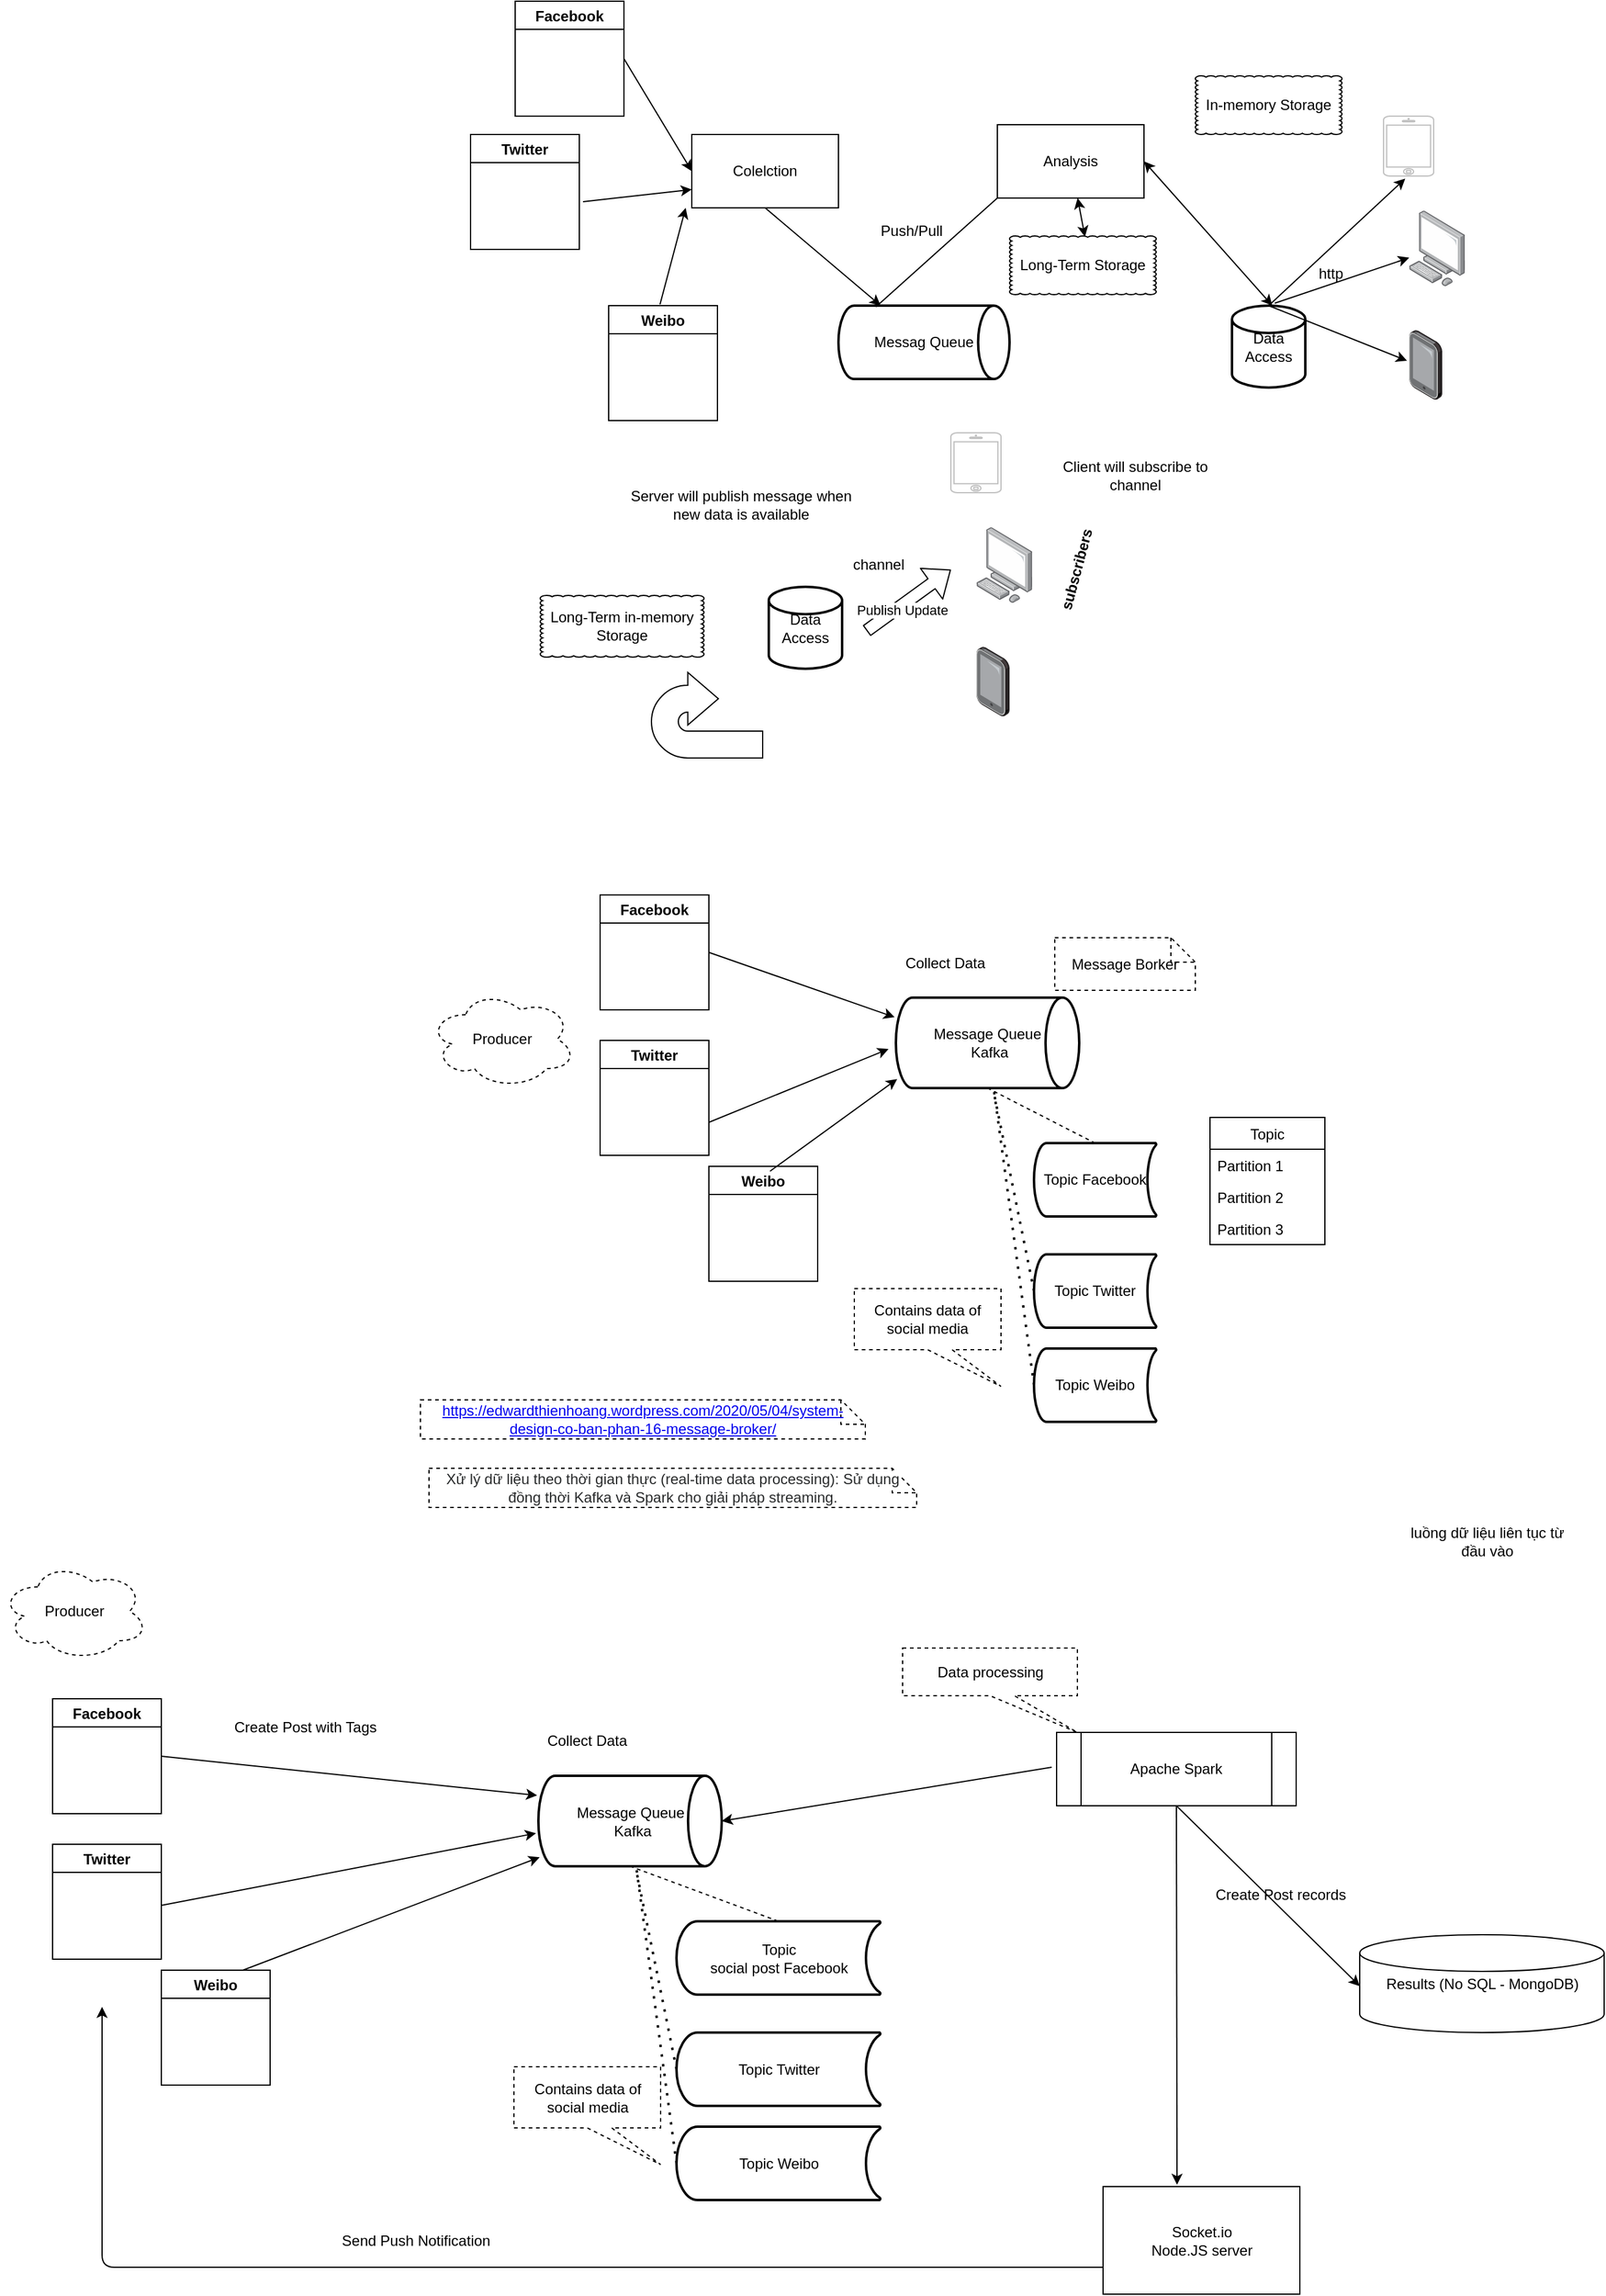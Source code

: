 <mxfile version="13.5.9" type="github">
  <diagram id="zB4D0Zn1a5sWIB_5QHZO" name="Page-1">
    <mxGraphModel dx="3342" dy="794" grid="1" gridSize="7" guides="1" tooltips="1" connect="1" arrows="1" fold="1" page="1" pageScale="1" pageWidth="1920" pageHeight="1200" math="0" shadow="0">
      <root>
        <mxCell id="0" />
        <mxCell id="1" parent="0" />
        <mxCell id="u7dPjCdoEQU-WYultVdr-2" value="Messag Queue&lt;br&gt;" style="strokeWidth=2;html=1;shape=mxgraph.flowchart.direct_data;whiteSpace=wrap;" parent="1" vertex="1">
          <mxGeometry x="307" y="274" width="140" height="60" as="geometry" />
        </mxCell>
        <mxCell id="u7dPjCdoEQU-WYultVdr-3" value="Colelction" style="rounded=0;whiteSpace=wrap;html=1;" parent="1" vertex="1">
          <mxGeometry x="187" y="134" width="120" height="60" as="geometry" />
        </mxCell>
        <mxCell id="u7dPjCdoEQU-WYultVdr-6" value="" style="endArrow=classic;html=1;exitX=0.5;exitY=1;exitDx=0;exitDy=0;" parent="1" source="u7dPjCdoEQU-WYultVdr-3" target="u7dPjCdoEQU-WYultVdr-2" edge="1">
          <mxGeometry width="50" height="50" relative="1" as="geometry">
            <mxPoint x="207" y="384" as="sourcePoint" />
            <mxPoint x="257" y="334" as="targetPoint" />
          </mxGeometry>
        </mxCell>
        <mxCell id="u7dPjCdoEQU-WYultVdr-7" value="Analysis" style="rounded=0;whiteSpace=wrap;html=1;" parent="1" vertex="1">
          <mxGeometry x="437" y="126" width="120" height="60" as="geometry" />
        </mxCell>
        <mxCell id="u7dPjCdoEQU-WYultVdr-81" value="Data Access" style="strokeWidth=2;html=1;shape=mxgraph.flowchart.database;whiteSpace=wrap;" parent="1" vertex="1">
          <mxGeometry x="629" y="274" width="60" height="67" as="geometry" />
        </mxCell>
        <mxCell id="u7dPjCdoEQU-WYultVdr-82" value="Long-Term Storage" style="whiteSpace=wrap;html=1;shape=mxgraph.basic.cloud_rect" parent="1" vertex="1">
          <mxGeometry x="447" y="217" width="120" height="48" as="geometry" />
        </mxCell>
        <mxCell id="u7dPjCdoEQU-WYultVdr-83" value="" style="endArrow=classic;startArrow=classic;html=1;exitX=0.514;exitY=0.015;exitDx=0;exitDy=0;exitPerimeter=0;" parent="1" source="u7dPjCdoEQU-WYultVdr-82" target="u7dPjCdoEQU-WYultVdr-7" edge="1">
          <mxGeometry width="50" height="50" relative="1" as="geometry">
            <mxPoint x="459" y="244" as="sourcePoint" />
            <mxPoint x="509" y="194" as="targetPoint" />
          </mxGeometry>
        </mxCell>
        <mxCell id="u7dPjCdoEQU-WYultVdr-84" value="In-memory Storage" style="whiteSpace=wrap;html=1;shape=mxgraph.basic.cloud_rect" parent="1" vertex="1">
          <mxGeometry x="599" y="86" width="120" height="48" as="geometry" />
        </mxCell>
        <mxCell id="u7dPjCdoEQU-WYultVdr-86" value="" style="endArrow=classic;startArrow=classic;html=1;entryX=1;entryY=0.5;entryDx=0;entryDy=0;" parent="1" target="u7dPjCdoEQU-WYultVdr-7" edge="1">
          <mxGeometry width="50" height="50" relative="1" as="geometry">
            <mxPoint x="662" y="274" as="sourcePoint" />
            <mxPoint x="712" y="224" as="targetPoint" />
          </mxGeometry>
        </mxCell>
        <mxCell id="u7dPjCdoEQU-WYultVdr-87" value="" style="endArrow=none;html=1;exitX=0.219;exitY=0.016;exitDx=0;exitDy=0;exitPerimeter=0;" parent="1" source="u7dPjCdoEQU-WYultVdr-2" edge="1">
          <mxGeometry width="50" height="50" relative="1" as="geometry">
            <mxPoint x="387" y="236" as="sourcePoint" />
            <mxPoint x="437" y="186" as="targetPoint" />
          </mxGeometry>
        </mxCell>
        <mxCell id="u7dPjCdoEQU-WYultVdr-89" value="Push/Pull" style="text;html=1;strokeColor=none;fillColor=none;align=center;verticalAlign=middle;whiteSpace=wrap;rounded=0;" parent="1" vertex="1">
          <mxGeometry x="347" y="203" width="40" height="20" as="geometry" />
        </mxCell>
        <mxCell id="u7dPjCdoEQU-WYultVdr-90" value="" style="html=1;verticalLabelPosition=bottom;labelBackgroundColor=#ffffff;verticalAlign=top;shadow=0;dashed=0;strokeWidth=1;shape=mxgraph.ios7.misc.iphone;strokeColor=#c0c0c0;" parent="1" vertex="1">
          <mxGeometry x="753" y="119" width="41" height="49" as="geometry" />
        </mxCell>
        <mxCell id="u7dPjCdoEQU-WYultVdr-91" value="" style="endArrow=classic;html=1;entryX=0.432;entryY=1.044;entryDx=0;entryDy=0;entryPerimeter=0;exitX=0.5;exitY=0;exitDx=0;exitDy=0;exitPerimeter=0;" parent="1" source="u7dPjCdoEQU-WYultVdr-81" target="u7dPjCdoEQU-WYultVdr-90" edge="1">
          <mxGeometry width="50" height="50" relative="1" as="geometry">
            <mxPoint x="669" y="266" as="sourcePoint" />
            <mxPoint x="747" y="224" as="targetPoint" />
          </mxGeometry>
        </mxCell>
        <mxCell id="u7dPjCdoEQU-WYultVdr-92" value="http" style="text;html=1;strokeColor=none;fillColor=none;align=center;verticalAlign=middle;whiteSpace=wrap;rounded=0;" parent="1" vertex="1">
          <mxGeometry x="690" y="238" width="40" height="20" as="geometry" />
        </mxCell>
        <mxCell id="u7dPjCdoEQU-WYultVdr-93" value="" style="points=[];aspect=fixed;html=1;align=center;shadow=0;dashed=0;image;image=img/lib/allied_telesis/computer_and_terminals/Personal_Computer.svg;" parent="1" vertex="1">
          <mxGeometry x="774" y="196.2" width="45.6" height="61.8" as="geometry" />
        </mxCell>
        <mxCell id="u7dPjCdoEQU-WYultVdr-98" value="" style="endArrow=classic;html=1;" parent="1" target="u7dPjCdoEQU-WYultVdr-93" edge="1">
          <mxGeometry width="50" height="50" relative="1" as="geometry">
            <mxPoint x="664" y="272" as="sourcePoint" />
            <mxPoint x="730" y="224" as="targetPoint" />
          </mxGeometry>
        </mxCell>
        <mxCell id="u7dPjCdoEQU-WYultVdr-99" value="" style="points=[];aspect=fixed;html=1;align=center;shadow=0;dashed=0;image;image=img/lib/allied_telesis/computer_and_terminals/Tablet.svg;" parent="1" vertex="1">
          <mxGeometry x="774" y="294" width="27" height="57" as="geometry" />
        </mxCell>
        <mxCell id="u7dPjCdoEQU-WYultVdr-100" value="" style="endArrow=classic;html=1;entryX=-0.066;entryY=0.44;entryDx=0;entryDy=0;entryPerimeter=0;exitX=0.5;exitY=0;exitDx=0;exitDy=0;exitPerimeter=0;" parent="1" source="u7dPjCdoEQU-WYultVdr-81" target="u7dPjCdoEQU-WYultVdr-99" edge="1">
          <mxGeometry width="50" height="50" relative="1" as="geometry">
            <mxPoint x="694" y="294" as="sourcePoint" />
            <mxPoint x="744" y="244" as="targetPoint" />
          </mxGeometry>
        </mxCell>
        <mxCell id="u7dPjCdoEQU-WYultVdr-101" value="Data Access" style="strokeWidth=2;html=1;shape=mxgraph.flowchart.database;whiteSpace=wrap;" parent="1" vertex="1">
          <mxGeometry x="250" y="504" width="60" height="67" as="geometry" />
        </mxCell>
        <mxCell id="u7dPjCdoEQU-WYultVdr-102" value="" style="html=1;verticalLabelPosition=bottom;labelBackgroundColor=#ffffff;verticalAlign=top;shadow=0;dashed=0;strokeWidth=1;shape=mxgraph.ios7.misc.iphone;strokeColor=#c0c0c0;" parent="1" vertex="1">
          <mxGeometry x="399" y="378" width="41" height="49" as="geometry" />
        </mxCell>
        <mxCell id="u7dPjCdoEQU-WYultVdr-104" value="channel" style="text;html=1;strokeColor=none;fillColor=none;align=center;verticalAlign=middle;whiteSpace=wrap;rounded=0;" parent="1" vertex="1">
          <mxGeometry x="320" y="476" width="40" height="20" as="geometry" />
        </mxCell>
        <mxCell id="u7dPjCdoEQU-WYultVdr-105" value="" style="points=[];aspect=fixed;html=1;align=center;shadow=0;dashed=0;image;image=img/lib/allied_telesis/computer_and_terminals/Personal_Computer.svg;" parent="1" vertex="1">
          <mxGeometry x="420" y="455.2" width="45.6" height="61.8" as="geometry" />
        </mxCell>
        <mxCell id="u7dPjCdoEQU-WYultVdr-107" value="" style="points=[];aspect=fixed;html=1;align=center;shadow=0;dashed=0;image;image=img/lib/allied_telesis/computer_and_terminals/Tablet.svg;" parent="1" vertex="1">
          <mxGeometry x="420" y="553" width="27" height="57" as="geometry" />
        </mxCell>
        <mxCell id="u7dPjCdoEQU-WYultVdr-109" value="subscribers" style="text;html=1;strokeColor=none;fillColor=none;align=center;verticalAlign=middle;whiteSpace=wrap;rounded=0;rotation=-75;fontStyle=1" parent="1" vertex="1">
          <mxGeometry x="465.6" y="476" width="73" height="28" as="geometry" />
        </mxCell>
        <mxCell id="u7dPjCdoEQU-WYultVdr-112" value="" style="shape=flexArrow;endArrow=classic;html=1;" parent="1" edge="1">
          <mxGeometry width="50" height="50" relative="1" as="geometry">
            <mxPoint x="330" y="540" as="sourcePoint" />
            <mxPoint x="399" y="490" as="targetPoint" />
          </mxGeometry>
        </mxCell>
        <mxCell id="u7dPjCdoEQU-WYultVdr-113" value="Publish Update" style="edgeLabel;html=1;align=center;verticalAlign=middle;resizable=0;points=[];" parent="u7dPjCdoEQU-WYultVdr-112" vertex="1" connectable="0">
          <mxGeometry x="-0.23" y="-3" relative="1" as="geometry">
            <mxPoint as="offset" />
          </mxGeometry>
        </mxCell>
        <mxCell id="u7dPjCdoEQU-WYultVdr-114" value="Long-Term in-memory Storage" style="whiteSpace=wrap;html=1;shape=mxgraph.basic.cloud_rect" parent="1" vertex="1">
          <mxGeometry x="63" y="511" width="134" height="50.5" as="geometry" />
        </mxCell>
        <mxCell id="u7dPjCdoEQU-WYultVdr-115" value="" style="html=1;shadow=0;dashed=0;align=center;verticalAlign=middle;shape=mxgraph.arrows2.uTurnArrow;dy=11;arrowHead=43;dx2=25;" parent="1" vertex="1">
          <mxGeometry x="154" y="574" width="91" height="70" as="geometry" />
        </mxCell>
        <mxCell id="u7dPjCdoEQU-WYultVdr-116" value="Client will subscribe to channel&lt;br&gt;" style="text;html=1;strokeColor=none;fillColor=none;align=center;verticalAlign=middle;whiteSpace=wrap;rounded=0;" parent="1" vertex="1">
          <mxGeometry x="473" y="399" width="154" height="28" as="geometry" />
        </mxCell>
        <mxCell id="u7dPjCdoEQU-WYultVdr-117" value="Server will publish message when new data is available" style="text;html=1;strokeColor=none;fillColor=none;align=center;verticalAlign=middle;whiteSpace=wrap;rounded=0;" parent="1" vertex="1">
          <mxGeometry x="126" y="427" width="203" height="20" as="geometry" />
        </mxCell>
        <mxCell id="24a-mGjXgg-N6J_SjT-v-1" value="Facebook" style="swimlane;" parent="1" vertex="1">
          <mxGeometry x="42.5" y="25" width="89" height="94" as="geometry" />
        </mxCell>
        <mxCell id="24a-mGjXgg-N6J_SjT-v-2" value="" style="endArrow=classic;html=1;entryX=0;entryY=0.5;entryDx=0;entryDy=0;exitX=1;exitY=0.5;exitDx=0;exitDy=0;" parent="1" target="u7dPjCdoEQU-WYultVdr-3" edge="1" source="24a-mGjXgg-N6J_SjT-v-1">
          <mxGeometry width="50" height="50" relative="1" as="geometry">
            <mxPoint x="98" y="168" as="sourcePoint" />
            <mxPoint x="148" y="118" as="targetPoint" />
          </mxGeometry>
        </mxCell>
        <mxCell id="24a-mGjXgg-N6J_SjT-v-3" value="Twitter" style="swimlane;" parent="1" vertex="1">
          <mxGeometry x="6" y="134" width="89" height="94" as="geometry" />
        </mxCell>
        <mxCell id="24a-mGjXgg-N6J_SjT-v-4" value="Weibo" style="swimlane;" parent="1" vertex="1">
          <mxGeometry x="119" y="274" width="89" height="94" as="geometry" />
        </mxCell>
        <mxCell id="24a-mGjXgg-N6J_SjT-v-5" value="" style="endArrow=classic;html=1;entryX=0;entryY=0.75;entryDx=0;entryDy=0;" parent="1" target="u7dPjCdoEQU-WYultVdr-3" edge="1">
          <mxGeometry width="50" height="50" relative="1" as="geometry">
            <mxPoint x="98" y="189" as="sourcePoint" />
            <mxPoint x="155" y="217" as="targetPoint" />
          </mxGeometry>
        </mxCell>
        <mxCell id="24a-mGjXgg-N6J_SjT-v-7" value="" style="endArrow=classic;html=1;" parent="1" edge="1">
          <mxGeometry width="50" height="50" relative="1" as="geometry">
            <mxPoint x="161" y="273" as="sourcePoint" />
            <mxPoint x="182" y="194" as="targetPoint" />
          </mxGeometry>
        </mxCell>
        <mxCell id="24a-mGjXgg-N6J_SjT-v-9" value="Message Queue&lt;br&gt;&amp;nbsp;Kafka" style="strokeWidth=2;html=1;shape=mxgraph.flowchart.direct_data;whiteSpace=wrap;" parent="1" vertex="1">
          <mxGeometry x="354" y="840" width="150" height="74" as="geometry" />
        </mxCell>
        <mxCell id="24a-mGjXgg-N6J_SjT-v-14" value="" style="endArrow=classic;html=1;entryX=-0.007;entryY=0.217;entryDx=0;entryDy=0;exitX=1;exitY=0.5;exitDx=0;exitDy=0;entryPerimeter=0;" parent="1" source="24a-mGjXgg-N6J_SjT-v-18" target="24a-mGjXgg-N6J_SjT-v-9" edge="1">
          <mxGeometry width="50" height="50" relative="1" as="geometry">
            <mxPoint x="180" y="872" as="sourcePoint" />
            <mxPoint x="269" y="868" as="targetPoint" />
          </mxGeometry>
        </mxCell>
        <mxCell id="24a-mGjXgg-N6J_SjT-v-15" value="Weibo" style="swimlane;" parent="1" vertex="1">
          <mxGeometry x="201" y="978" width="89" height="94" as="geometry" />
        </mxCell>
        <mxCell id="24a-mGjXgg-N6J_SjT-v-16" value="" style="endArrow=classic;html=1;" parent="1" edge="1">
          <mxGeometry width="50" height="50" relative="1" as="geometry">
            <mxPoint x="201" y="942" as="sourcePoint" />
            <mxPoint x="348" y="882" as="targetPoint" />
          </mxGeometry>
        </mxCell>
        <mxCell id="24a-mGjXgg-N6J_SjT-v-17" value="" style="endArrow=classic;html=1;entryX=0.007;entryY=0.9;entryDx=0;entryDy=0;entryPerimeter=0;" parent="1" target="24a-mGjXgg-N6J_SjT-v-9" edge="1">
          <mxGeometry width="50" height="50" relative="1" as="geometry">
            <mxPoint x="251" y="982" as="sourcePoint" />
            <mxPoint x="286" y="903" as="targetPoint" />
          </mxGeometry>
        </mxCell>
        <mxCell id="24a-mGjXgg-N6J_SjT-v-18" value="Facebook" style="swimlane;" parent="1" vertex="1">
          <mxGeometry x="112" y="756" width="89" height="94" as="geometry" />
        </mxCell>
        <mxCell id="24a-mGjXgg-N6J_SjT-v-19" value="Twitter" style="swimlane;" parent="1" vertex="1">
          <mxGeometry x="112" y="875" width="89" height="94" as="geometry" />
        </mxCell>
        <mxCell id="24a-mGjXgg-N6J_SjT-v-20" value="Collect Data&lt;br&gt;" style="text;html=1;strokeColor=none;fillColor=none;align=center;verticalAlign=middle;whiteSpace=wrap;rounded=0;" parent="1" vertex="1">
          <mxGeometry x="355.5" y="798" width="77" height="27" as="geometry" />
        </mxCell>
        <mxCell id="24a-mGjXgg-N6J_SjT-v-22" value="Topic Facebook" style="strokeWidth=2;html=1;shape=mxgraph.flowchart.stored_data;whiteSpace=wrap;" parent="1" vertex="1">
          <mxGeometry x="467" y="959" width="100" height="60" as="geometry" />
        </mxCell>
        <mxCell id="24a-mGjXgg-N6J_SjT-v-23" value="" style="endArrow=none;dashed=1;html=1;exitX=0.5;exitY=1;exitDx=0;exitDy=0;exitPerimeter=0;entryX=0.5;entryY=0;entryDx=0;entryDy=0;entryPerimeter=0;" parent="1" source="24a-mGjXgg-N6J_SjT-v-9" target="24a-mGjXgg-N6J_SjT-v-22" edge="1">
          <mxGeometry width="50" height="50" relative="1" as="geometry">
            <mxPoint x="397" y="1072" as="sourcePoint" />
            <mxPoint x="447" y="1022" as="targetPoint" />
          </mxGeometry>
        </mxCell>
        <mxCell id="24a-mGjXgg-N6J_SjT-v-24" value="Topic Twitter" style="strokeWidth=2;html=1;shape=mxgraph.flowchart.stored_data;whiteSpace=wrap;" parent="1" vertex="1">
          <mxGeometry x="467" y="1050" width="100" height="60" as="geometry" />
        </mxCell>
        <mxCell id="24a-mGjXgg-N6J_SjT-v-25" value="" style="endArrow=none;dashed=1;html=1;dashPattern=1 3;strokeWidth=2;exitX=0;exitY=0.5;exitDx=0;exitDy=0;exitPerimeter=0;" parent="1" source="24a-mGjXgg-N6J_SjT-v-24" edge="1">
          <mxGeometry width="50" height="50" relative="1" as="geometry">
            <mxPoint x="383" y="988" as="sourcePoint" />
            <mxPoint x="434" y="917" as="targetPoint" />
          </mxGeometry>
        </mxCell>
        <mxCell id="24a-mGjXgg-N6J_SjT-v-26" value="Topic Weibo&lt;br&gt;" style="strokeWidth=2;html=1;shape=mxgraph.flowchart.stored_data;whiteSpace=wrap;" parent="1" vertex="1">
          <mxGeometry x="467" y="1127" width="100" height="60" as="geometry" />
        </mxCell>
        <mxCell id="24a-mGjXgg-N6J_SjT-v-27" value="" style="endArrow=none;dashed=1;html=1;dashPattern=1 3;strokeWidth=2;exitX=0;exitY=0.5;exitDx=0;exitDy=0;exitPerimeter=0;" parent="1" source="24a-mGjXgg-N6J_SjT-v-26" edge="1">
          <mxGeometry width="50" height="50" relative="1" as="geometry">
            <mxPoint x="397" y="1065" as="sourcePoint" />
            <mxPoint x="434" y="914" as="targetPoint" />
          </mxGeometry>
        </mxCell>
        <mxCell id="24a-mGjXgg-N6J_SjT-v-40" value="Producer" style="ellipse;shape=cloud;whiteSpace=wrap;html=1;dashed=1;" parent="1" vertex="1">
          <mxGeometry x="-28" y="834" width="120" height="80" as="geometry" />
        </mxCell>
        <mxCell id="24a-mGjXgg-N6J_SjT-v-36" value="Topic" style="swimlane;fontStyle=0;childLayout=stackLayout;horizontal=1;startSize=26;fillColor=none;horizontalStack=0;resizeParent=1;resizeParentMax=0;resizeLast=0;collapsible=1;marginBottom=0;" parent="1" vertex="1">
          <mxGeometry x="611" y="938" width="94" height="104" as="geometry" />
        </mxCell>
        <mxCell id="24a-mGjXgg-N6J_SjT-v-37" value="Partition 1" style="text;strokeColor=none;fillColor=none;align=left;verticalAlign=top;spacingLeft=4;spacingRight=4;overflow=hidden;rotatable=0;points=[[0,0.5],[1,0.5]];portConstraint=eastwest;" parent="24a-mGjXgg-N6J_SjT-v-36" vertex="1">
          <mxGeometry y="26" width="94" height="26" as="geometry" />
        </mxCell>
        <mxCell id="24a-mGjXgg-N6J_SjT-v-38" value="Partition 2" style="text;strokeColor=none;fillColor=none;align=left;verticalAlign=top;spacingLeft=4;spacingRight=4;overflow=hidden;rotatable=0;points=[[0,0.5],[1,0.5]];portConstraint=eastwest;" parent="24a-mGjXgg-N6J_SjT-v-36" vertex="1">
          <mxGeometry y="52" width="94" height="26" as="geometry" />
        </mxCell>
        <mxCell id="24a-mGjXgg-N6J_SjT-v-39" value="Partition 3" style="text;strokeColor=none;fillColor=none;align=left;verticalAlign=top;spacingLeft=4;spacingRight=4;overflow=hidden;rotatable=0;points=[[0,0.5],[1,0.5]];portConstraint=eastwest;" parent="24a-mGjXgg-N6J_SjT-v-36" vertex="1">
          <mxGeometry y="78" width="94" height="26" as="geometry" />
        </mxCell>
        <mxCell id="24a-mGjXgg-N6J_SjT-v-41" value="Contains data of social media" style="shape=callout;whiteSpace=wrap;html=1;perimeter=calloutPerimeter;dashed=1;position2=1;" parent="1" vertex="1">
          <mxGeometry x="320" y="1078" width="120" height="80" as="geometry" />
        </mxCell>
        <mxCell id="24a-mGjXgg-N6J_SjT-v-44" value="&lt;a href=&quot;https://edwardthienhoang.wordpress.com/2020/05/04/system-design-co-ban-phan-16-message-broker/&quot;&gt;https://edwardthienhoang.wordpress.com/2020/05/04/system-design-co-ban-phan-16-message-broker/&lt;/a&gt;" style="shape=note;size=20;whiteSpace=wrap;html=1;dashed=1;" parent="1" vertex="1">
          <mxGeometry x="-35" y="1169" width="364" height="32" as="geometry" />
        </mxCell>
        <mxCell id="24a-mGjXgg-N6J_SjT-v-45" value="Message Borker" style="shape=note;size=20;whiteSpace=wrap;html=1;dashed=1;" parent="1" vertex="1">
          <mxGeometry x="484" y="791" width="115" height="43" as="geometry" />
        </mxCell>
        <mxCell id="24a-mGjXgg-N6J_SjT-v-46" value="&lt;span style=&quot;color: rgb(41 , 43 , 44) ; font-family: &amp;#34;open sans&amp;#34; , , &amp;#34;blinkmacsystemfont&amp;#34; , &amp;#34;segoe ui&amp;#34; , &amp;#34;helvetica neue&amp;#34; , &amp;#34;arial&amp;#34; , sans-serif , &amp;#34;apple color emoji&amp;#34; , &amp;#34;segoe ui emoji&amp;#34; , &amp;#34;segoe ui symbol&amp;#34; ; text-align: left ; background-color: rgb(255 , 255 , 255)&quot;&gt;Xử lý dữ liệu theo thời gian thực (real-time data processing): Sử dụng đồng thời Kafka và Spark cho giải pháp streaming.&lt;/span&gt;" style="shape=note;size=20;whiteSpace=wrap;html=1;dashed=1;" parent="1" vertex="1">
          <mxGeometry x="-28" y="1225" width="399" height="32" as="geometry" />
        </mxCell>
        <mxCell id="uCAJaLIvxssrV7Yk87P6-1" value="Message Queue&lt;br&gt;&amp;nbsp;Kafka" style="strokeWidth=2;html=1;shape=mxgraph.flowchart.direct_data;whiteSpace=wrap;" vertex="1" parent="1">
          <mxGeometry x="61.5" y="1476.5" width="150" height="74" as="geometry" />
        </mxCell>
        <mxCell id="uCAJaLIvxssrV7Yk87P6-2" value="" style="endArrow=classic;html=1;entryX=-0.007;entryY=0.217;entryDx=0;entryDy=0;exitX=1;exitY=0.5;exitDx=0;exitDy=0;entryPerimeter=0;" edge="1" parent="1" source="uCAJaLIvxssrV7Yk87P6-6" target="uCAJaLIvxssrV7Yk87P6-1">
          <mxGeometry width="50" height="50" relative="1" as="geometry">
            <mxPoint x="-268" y="1529.5" as="sourcePoint" />
            <mxPoint x="-179" y="1525.5" as="targetPoint" />
          </mxGeometry>
        </mxCell>
        <mxCell id="uCAJaLIvxssrV7Yk87P6-3" value="Weibo" style="swimlane;" vertex="1" parent="1">
          <mxGeometry x="-247" y="1635.5" width="89" height="94" as="geometry" />
        </mxCell>
        <mxCell id="uCAJaLIvxssrV7Yk87P6-4" value="" style="endArrow=classic;html=1;entryX=-0.013;entryY=0.635;entryDx=0;entryDy=0;entryPerimeter=0;" edge="1" parent="1" target="uCAJaLIvxssrV7Yk87P6-1">
          <mxGeometry width="50" height="50" relative="1" as="geometry">
            <mxPoint x="-247" y="1582.5" as="sourcePoint" />
            <mxPoint x="-100" y="1522.5" as="targetPoint" />
          </mxGeometry>
        </mxCell>
        <mxCell id="uCAJaLIvxssrV7Yk87P6-5" value="" style="endArrow=classic;html=1;entryX=0.007;entryY=0.9;entryDx=0;entryDy=0;entryPerimeter=0;exitX=0.75;exitY=0;exitDx=0;exitDy=0;" edge="1" parent="1" target="uCAJaLIvxssrV7Yk87P6-1" source="uCAJaLIvxssrV7Yk87P6-3">
          <mxGeometry width="50" height="50" relative="1" as="geometry">
            <mxPoint x="-197" y="1639.5" as="sourcePoint" />
            <mxPoint x="-162" y="1560.5" as="targetPoint" />
          </mxGeometry>
        </mxCell>
        <mxCell id="uCAJaLIvxssrV7Yk87P6-6" value="Facebook" style="swimlane;" vertex="1" parent="1">
          <mxGeometry x="-336" y="1413.5" width="89" height="94" as="geometry" />
        </mxCell>
        <mxCell id="uCAJaLIvxssrV7Yk87P6-7" value="Twitter" style="swimlane;" vertex="1" parent="1">
          <mxGeometry x="-336" y="1532.5" width="89" height="94" as="geometry" />
        </mxCell>
        <mxCell id="uCAJaLIvxssrV7Yk87P6-8" value="Collect Data&lt;br&gt;" style="text;html=1;strokeColor=none;fillColor=none;align=center;verticalAlign=middle;whiteSpace=wrap;rounded=0;" vertex="1" parent="1">
          <mxGeometry x="63" y="1434.5" width="77" height="27" as="geometry" />
        </mxCell>
        <mxCell id="uCAJaLIvxssrV7Yk87P6-9" value="Topic &lt;br&gt;social post Facebook" style="strokeWidth=2;html=1;shape=mxgraph.flowchart.stored_data;whiteSpace=wrap;" vertex="1" parent="1">
          <mxGeometry x="174.5" y="1595.5" width="167" height="60" as="geometry" />
        </mxCell>
        <mxCell id="uCAJaLIvxssrV7Yk87P6-10" value="" style="endArrow=none;dashed=1;html=1;exitX=0.5;exitY=1;exitDx=0;exitDy=0;exitPerimeter=0;entryX=0.5;entryY=0;entryDx=0;entryDy=0;entryPerimeter=0;" edge="1" parent="1" source="uCAJaLIvxssrV7Yk87P6-1" target="uCAJaLIvxssrV7Yk87P6-9">
          <mxGeometry width="50" height="50" relative="1" as="geometry">
            <mxPoint x="104.5" y="1708.5" as="sourcePoint" />
            <mxPoint x="154.5" y="1658.5" as="targetPoint" />
          </mxGeometry>
        </mxCell>
        <mxCell id="uCAJaLIvxssrV7Yk87P6-11" value="Topic Twitter" style="strokeWidth=2;html=1;shape=mxgraph.flowchart.stored_data;whiteSpace=wrap;" vertex="1" parent="1">
          <mxGeometry x="174.5" y="1686.5" width="167" height="60" as="geometry" />
        </mxCell>
        <mxCell id="uCAJaLIvxssrV7Yk87P6-12" value="" style="endArrow=none;dashed=1;html=1;dashPattern=1 3;strokeWidth=2;exitX=0;exitY=0.5;exitDx=0;exitDy=0;exitPerimeter=0;" edge="1" parent="1" source="uCAJaLIvxssrV7Yk87P6-11">
          <mxGeometry width="50" height="50" relative="1" as="geometry">
            <mxPoint x="90.5" y="1624.5" as="sourcePoint" />
            <mxPoint x="141.5" y="1553.5" as="targetPoint" />
          </mxGeometry>
        </mxCell>
        <mxCell id="uCAJaLIvxssrV7Yk87P6-13" value="Topic Weibo&lt;br&gt;" style="strokeWidth=2;html=1;shape=mxgraph.flowchart.stored_data;whiteSpace=wrap;" vertex="1" parent="1">
          <mxGeometry x="174.5" y="1763.5" width="167" height="60" as="geometry" />
        </mxCell>
        <mxCell id="uCAJaLIvxssrV7Yk87P6-14" value="" style="endArrow=none;dashed=1;html=1;dashPattern=1 3;strokeWidth=2;exitX=0;exitY=0.5;exitDx=0;exitDy=0;exitPerimeter=0;" edge="1" parent="1" source="uCAJaLIvxssrV7Yk87P6-13">
          <mxGeometry width="50" height="50" relative="1" as="geometry">
            <mxPoint x="104.5" y="1701.5" as="sourcePoint" />
            <mxPoint x="141.5" y="1550.5" as="targetPoint" />
          </mxGeometry>
        </mxCell>
        <mxCell id="uCAJaLIvxssrV7Yk87P6-15" value="Producer" style="ellipse;shape=cloud;whiteSpace=wrap;html=1;dashed=1;" vertex="1" parent="1">
          <mxGeometry x="-378" y="1302" width="120" height="80" as="geometry" />
        </mxCell>
        <mxCell id="uCAJaLIvxssrV7Yk87P6-20" value="Contains data of social media" style="shape=callout;whiteSpace=wrap;html=1;perimeter=calloutPerimeter;dashed=1;position2=1;" vertex="1" parent="1">
          <mxGeometry x="41.5" y="1714.5" width="120" height="80" as="geometry" />
        </mxCell>
        <mxCell id="uCAJaLIvxssrV7Yk87P6-22" value="Create Post with Tags" style="text;html=1;strokeColor=none;fillColor=none;align=center;verticalAlign=middle;whiteSpace=wrap;rounded=0;" vertex="1" parent="1">
          <mxGeometry x="-190.5" y="1413.5" width="122" height="46" as="geometry" />
        </mxCell>
        <mxCell id="uCAJaLIvxssrV7Yk87P6-25" value="Apache Spark" style="shape=process;whiteSpace=wrap;html=1;backgroundOutline=1;" vertex="1" parent="1">
          <mxGeometry x="485.5" y="1441" width="196" height="60" as="geometry" />
        </mxCell>
        <mxCell id="uCAJaLIvxssrV7Yk87P6-26" value="Data processing" style="shape=callout;whiteSpace=wrap;html=1;perimeter=calloutPerimeter;dashed=1;position2=1;" vertex="1" parent="1">
          <mxGeometry x="359.5" y="1372" width="143" height="69" as="geometry" />
        </mxCell>
        <mxCell id="uCAJaLIvxssrV7Yk87P6-28" value="" style="endArrow=classic;html=1;entryX=1;entryY=0.5;entryDx=0;entryDy=0;entryPerimeter=0;" edge="1" parent="1" target="uCAJaLIvxssrV7Yk87P6-1">
          <mxGeometry width="50" height="50" relative="1" as="geometry">
            <mxPoint x="481.5" y="1469.5" as="sourcePoint" />
            <mxPoint x="272.5" y="1581.5" as="targetPoint" />
          </mxGeometry>
        </mxCell>
        <mxCell id="uCAJaLIvxssrV7Yk87P6-29" value="Socket.io&lt;br&gt;Node.JS server" style="rounded=0;whiteSpace=wrap;html=1;" vertex="1" parent="1">
          <mxGeometry x="523.5" y="1812.5" width="161" height="88" as="geometry" />
        </mxCell>
        <mxCell id="uCAJaLIvxssrV7Yk87P6-30" value="" style="endArrow=classic;html=1;exitX=0;exitY=0.75;exitDx=0;exitDy=0;" edge="1" parent="1" source="uCAJaLIvxssrV7Yk87P6-29">
          <mxGeometry width="50" height="50" relative="1" as="geometry">
            <mxPoint x="-274.5" y="1847.5" as="sourcePoint" />
            <mxPoint x="-295.5" y="1665.5" as="targetPoint" />
            <Array as="points">
              <mxPoint x="-295.5" y="1878.5" />
            </Array>
          </mxGeometry>
        </mxCell>
        <mxCell id="uCAJaLIvxssrV7Yk87P6-31" value="Results (No SQL - MongoDB)" style="shape=cylinder2;whiteSpace=wrap;html=1;boundedLbl=1;backgroundOutline=1;size=15;" vertex="1" parent="1">
          <mxGeometry x="733.5" y="1606.5" width="200" height="80" as="geometry" />
        </mxCell>
        <mxCell id="uCAJaLIvxssrV7Yk87P6-33" value="" style="endArrow=classic;html=1;exitX=0.5;exitY=1;exitDx=0;exitDy=0;entryX=0;entryY=0.525;entryDx=0;entryDy=0;entryPerimeter=0;" edge="1" parent="1" source="uCAJaLIvxssrV7Yk87P6-25" target="uCAJaLIvxssrV7Yk87P6-31">
          <mxGeometry width="50" height="50" relative="1" as="geometry">
            <mxPoint x="621.5" y="1582.5" as="sourcePoint" />
            <mxPoint x="671.5" y="1532.5" as="targetPoint" />
          </mxGeometry>
        </mxCell>
        <mxCell id="uCAJaLIvxssrV7Yk87P6-34" value="Send Push Notification" style="text;html=1;strokeColor=none;fillColor=none;align=center;verticalAlign=middle;whiteSpace=wrap;rounded=0;" vertex="1" parent="1">
          <mxGeometry x="-140" y="1846.5" width="203" height="20" as="geometry" />
        </mxCell>
        <mxCell id="uCAJaLIvxssrV7Yk87P6-35" value="Create Post records" style="text;html=1;strokeColor=none;fillColor=none;align=center;verticalAlign=middle;whiteSpace=wrap;rounded=0;" vertex="1" parent="1">
          <mxGeometry x="608" y="1550.5" width="122" height="46" as="geometry" />
        </mxCell>
        <mxCell id="uCAJaLIvxssrV7Yk87P6-36" value="luồng dữ liệu liên tục từ đầu vào&lt;br&gt;" style="text;html=1;strokeColor=none;fillColor=none;align=center;verticalAlign=middle;whiteSpace=wrap;rounded=0;" vertex="1" parent="1">
          <mxGeometry x="773" y="1267" width="130" height="35" as="geometry" />
        </mxCell>
        <mxCell id="uCAJaLIvxssrV7Yk87P6-37" value="" style="endArrow=classic;html=1;exitX=0.5;exitY=1;exitDx=0;exitDy=0;entryX=0.376;entryY=-0.017;entryDx=0;entryDy=0;entryPerimeter=0;" edge="1" parent="1" source="uCAJaLIvxssrV7Yk87P6-25" target="uCAJaLIvxssrV7Yk87P6-29">
          <mxGeometry width="50" height="50" relative="1" as="geometry">
            <mxPoint x="329" y="1583" as="sourcePoint" />
            <mxPoint x="379" y="1533" as="targetPoint" />
          </mxGeometry>
        </mxCell>
      </root>
    </mxGraphModel>
  </diagram>
</mxfile>
